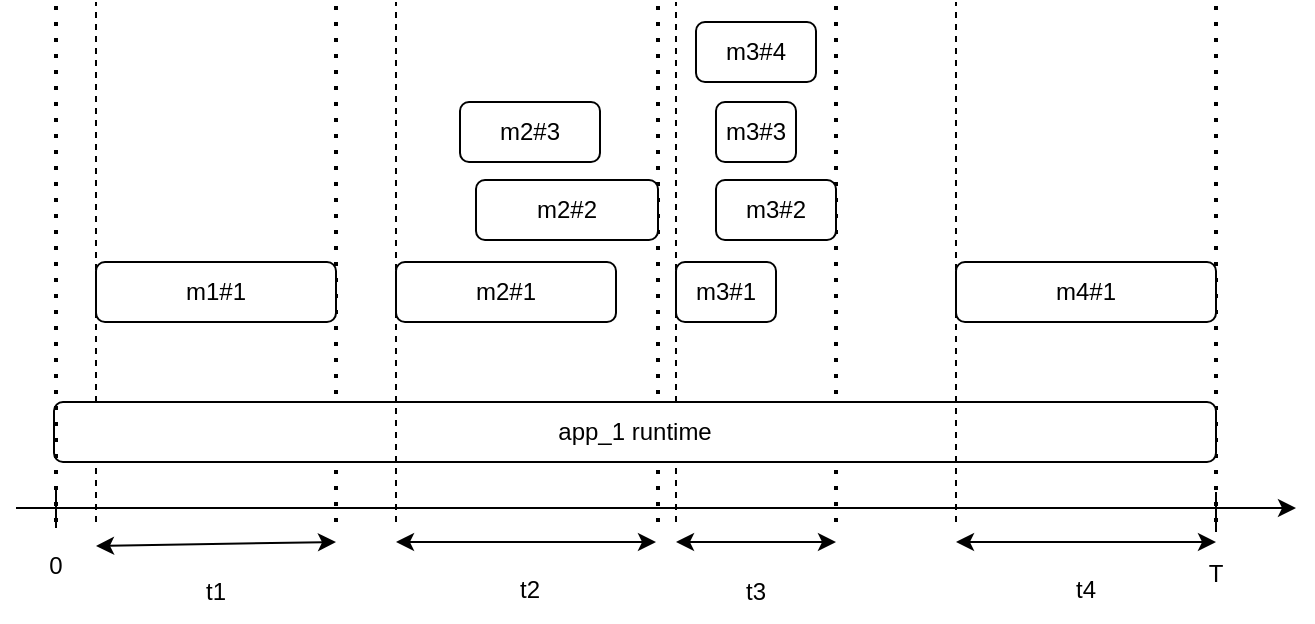 <mxfile version="13.6.4" type="device"><diagram id="Zk5toosaqV7P9CoHXjSG" name="Page-1"><mxGraphModel dx="1350" dy="738" grid="1" gridSize="10" guides="1" tooltips="1" connect="1" arrows="1" fold="1" page="1" pageScale="1" pageWidth="850" pageHeight="1100" math="0" shadow="0"><root><mxCell id="0"/><mxCell id="1" parent="0"/><mxCell id="Kt7fK4WhhJT9t5DP0Dyu-27" value="" style="endArrow=none;dashed=1;html=1;" edge="1" parent="1"><mxGeometry width="50" height="50" relative="1" as="geometry"><mxPoint x="370" y="420" as="sourcePoint"/><mxPoint x="370" y="160" as="targetPoint"/></mxGeometry></mxCell><mxCell id="Kt7fK4WhhJT9t5DP0Dyu-25" value="" style="endArrow=none;dashed=1;html=1;" edge="1" parent="1"><mxGeometry width="50" height="50" relative="1" as="geometry"><mxPoint x="80" y="420" as="sourcePoint"/><mxPoint x="80" y="160" as="targetPoint"/></mxGeometry></mxCell><mxCell id="Kt7fK4WhhJT9t5DP0Dyu-23" value="" style="endArrow=none;dashed=1;html=1;dashPattern=1 3;strokeWidth=2;" edge="1" parent="1"><mxGeometry width="50" height="50" relative="1" as="geometry"><mxPoint x="640" y="420" as="sourcePoint"/><mxPoint x="640" y="160" as="targetPoint"/></mxGeometry></mxCell><mxCell id="Kt7fK4WhhJT9t5DP0Dyu-20" value="" style="endArrow=none;dashed=1;html=1;dashPattern=1 3;strokeWidth=2;" edge="1" parent="1"><mxGeometry width="50" height="50" relative="1" as="geometry"><mxPoint x="450" y="420" as="sourcePoint"/><mxPoint x="450" y="160" as="targetPoint"/></mxGeometry></mxCell><mxCell id="Kt7fK4WhhJT9t5DP0Dyu-10" value="" style="endArrow=none;dashed=1;html=1;dashPattern=1 3;strokeWidth=2;" edge="1" parent="1"><mxGeometry width="50" height="50" relative="1" as="geometry"><mxPoint x="200" y="420" as="sourcePoint"/><mxPoint x="200" y="160" as="targetPoint"/></mxGeometry></mxCell><mxCell id="Kt7fK4WhhJT9t5DP0Dyu-15" value="" style="endArrow=none;dashed=1;html=1;dashPattern=1 3;strokeWidth=2;" edge="1" parent="1"><mxGeometry width="50" height="50" relative="1" as="geometry"><mxPoint x="361" y="420" as="sourcePoint"/><mxPoint x="361" y="160" as="targetPoint"/></mxGeometry></mxCell><mxCell id="Kt7fK4WhhJT9t5DP0Dyu-3" value="" style="endArrow=classic;html=1;" edge="1" parent="1"><mxGeometry width="50" height="50" relative="1" as="geometry"><mxPoint x="40" y="413" as="sourcePoint"/><mxPoint x="680" y="413" as="targetPoint"/></mxGeometry></mxCell><mxCell id="Kt7fK4WhhJT9t5DP0Dyu-5" value="" style="endArrow=none;html=1;" edge="1" parent="1"><mxGeometry width="50" height="50" relative="1" as="geometry"><mxPoint x="60" y="423" as="sourcePoint"/><mxPoint x="60" y="403" as="targetPoint"/></mxGeometry></mxCell><mxCell id="Kt7fK4WhhJT9t5DP0Dyu-6" value="m2#1" style="rounded=1;whiteSpace=wrap;html=1;" vertex="1" parent="1"><mxGeometry x="230" y="290" width="110" height="30" as="geometry"/></mxCell><mxCell id="Kt7fK4WhhJT9t5DP0Dyu-7" value="m2#2" style="rounded=1;whiteSpace=wrap;html=1;" vertex="1" parent="1"><mxGeometry x="270" y="249" width="91" height="30" as="geometry"/></mxCell><mxCell id="Kt7fK4WhhJT9t5DP0Dyu-8" value="m2#3" style="rounded=1;whiteSpace=wrap;html=1;" vertex="1" parent="1"><mxGeometry x="262" y="210" width="70" height="30" as="geometry"/></mxCell><mxCell id="Kt7fK4WhhJT9t5DP0Dyu-9" value="m1#1" style="rounded=1;whiteSpace=wrap;html=1;" vertex="1" parent="1"><mxGeometry x="80" y="290" width="120" height="30" as="geometry"/></mxCell><mxCell id="Kt7fK4WhhJT9t5DP0Dyu-1" value="&lt;div&gt;app_1 runtime&lt;br&gt;&lt;/div&gt;" style="rounded=1;whiteSpace=wrap;html=1;" vertex="1" parent="1"><mxGeometry x="59" y="360" width="581" height="30" as="geometry"/></mxCell><mxCell id="Kt7fK4WhhJT9t5DP0Dyu-11" value="" style="endArrow=none;dashed=1;html=1;dashPattern=1 3;strokeWidth=2;" edge="1" parent="1"><mxGeometry width="50" height="50" relative="1" as="geometry"><mxPoint x="60" y="420" as="sourcePoint"/><mxPoint x="60" y="160" as="targetPoint"/></mxGeometry></mxCell><mxCell id="Kt7fK4WhhJT9t5DP0Dyu-12" value="0" style="text;html=1;strokeColor=none;fillColor=none;align=center;verticalAlign=middle;whiteSpace=wrap;rounded=0;" vertex="1" parent="1"><mxGeometry x="40" y="432" width="40" height="20" as="geometry"/></mxCell><mxCell id="Kt7fK4WhhJT9t5DP0Dyu-13" value="T" style="text;html=1;strokeColor=none;fillColor=none;align=center;verticalAlign=middle;whiteSpace=wrap;rounded=0;" vertex="1" parent="1"><mxGeometry x="620" y="436" width="40" height="20" as="geometry"/></mxCell><mxCell id="Kt7fK4WhhJT9t5DP0Dyu-14" value="" style="endArrow=none;html=1;" edge="1" parent="1"><mxGeometry width="50" height="50" relative="1" as="geometry"><mxPoint x="640" y="425" as="sourcePoint"/><mxPoint x="640" y="405" as="targetPoint"/></mxGeometry></mxCell><mxCell id="Kt7fK4WhhJT9t5DP0Dyu-16" value="m3#1" style="rounded=1;whiteSpace=wrap;html=1;" vertex="1" parent="1"><mxGeometry x="370" y="290" width="50" height="30" as="geometry"/></mxCell><mxCell id="Kt7fK4WhhJT9t5DP0Dyu-17" value="m3#2" style="rounded=1;whiteSpace=wrap;html=1;" vertex="1" parent="1"><mxGeometry x="390" y="249" width="60" height="30" as="geometry"/></mxCell><mxCell id="Kt7fK4WhhJT9t5DP0Dyu-18" value="m3#3" style="rounded=1;whiteSpace=wrap;html=1;" vertex="1" parent="1"><mxGeometry x="390" y="210" width="40" height="30" as="geometry"/></mxCell><mxCell id="Kt7fK4WhhJT9t5DP0Dyu-19" value="m3#4" style="rounded=1;whiteSpace=wrap;html=1;" vertex="1" parent="1"><mxGeometry x="380" y="170" width="60" height="30" as="geometry"/></mxCell><mxCell id="Kt7fK4WhhJT9t5DP0Dyu-21" value="m4#1" style="rounded=1;whiteSpace=wrap;html=1;" vertex="1" parent="1"><mxGeometry x="510" y="290" width="130" height="30" as="geometry"/></mxCell><mxCell id="Kt7fK4WhhJT9t5DP0Dyu-26" value="" style="endArrow=none;dashed=1;html=1;" edge="1" parent="1"><mxGeometry width="50" height="50" relative="1" as="geometry"><mxPoint x="230" y="420" as="sourcePoint"/><mxPoint x="230" y="160" as="targetPoint"/></mxGeometry></mxCell><mxCell id="Kt7fK4WhhJT9t5DP0Dyu-28" value="" style="endArrow=none;dashed=1;html=1;" edge="1" parent="1"><mxGeometry width="50" height="50" relative="1" as="geometry"><mxPoint x="510" y="420" as="sourcePoint"/><mxPoint x="510" y="160" as="targetPoint"/></mxGeometry></mxCell><mxCell id="Kt7fK4WhhJT9t5DP0Dyu-29" value="" style="endArrow=classic;startArrow=classic;html=1;exitX=1;exitY=0;exitDx=0;exitDy=0;" edge="1" parent="1" source="Kt7fK4WhhJT9t5DP0Dyu-12"><mxGeometry width="50" height="50" relative="1" as="geometry"><mxPoint x="400" y="420" as="sourcePoint"/><mxPoint x="200" y="430" as="targetPoint"/></mxGeometry></mxCell><mxCell id="Kt7fK4WhhJT9t5DP0Dyu-30" value="" style="endArrow=classic;startArrow=classic;html=1;exitX=1;exitY=0;exitDx=0;exitDy=0;" edge="1" parent="1"><mxGeometry width="50" height="50" relative="1" as="geometry"><mxPoint x="230" y="430" as="sourcePoint"/><mxPoint x="360" y="430" as="targetPoint"/></mxGeometry></mxCell><mxCell id="Kt7fK4WhhJT9t5DP0Dyu-32" value="" style="endArrow=classic;startArrow=classic;html=1;exitX=1;exitY=0;exitDx=0;exitDy=0;" edge="1" parent="1"><mxGeometry width="50" height="50" relative="1" as="geometry"><mxPoint x="370" y="430" as="sourcePoint"/><mxPoint x="450" y="430" as="targetPoint"/></mxGeometry></mxCell><mxCell id="Kt7fK4WhhJT9t5DP0Dyu-33" value="" style="endArrow=classic;startArrow=classic;html=1;exitX=1;exitY=0;exitDx=0;exitDy=0;" edge="1" parent="1"><mxGeometry width="50" height="50" relative="1" as="geometry"><mxPoint x="510" y="430" as="sourcePoint"/><mxPoint x="640" y="430" as="targetPoint"/></mxGeometry></mxCell><mxCell id="Kt7fK4WhhJT9t5DP0Dyu-34" value="t1" style="text;html=1;strokeColor=none;fillColor=none;align=center;verticalAlign=middle;whiteSpace=wrap;rounded=0;" vertex="1" parent="1"><mxGeometry x="120" y="440" width="40" height="30" as="geometry"/></mxCell><mxCell id="Kt7fK4WhhJT9t5DP0Dyu-35" value="t2" style="text;html=1;strokeColor=none;fillColor=none;align=center;verticalAlign=middle;whiteSpace=wrap;rounded=0;" vertex="1" parent="1"><mxGeometry x="277" y="439" width="40" height="30" as="geometry"/></mxCell><mxCell id="Kt7fK4WhhJT9t5DP0Dyu-36" value="t3" style="text;html=1;strokeColor=none;fillColor=none;align=center;verticalAlign=middle;whiteSpace=wrap;rounded=0;" vertex="1" parent="1"><mxGeometry x="390" y="440" width="40" height="30" as="geometry"/></mxCell><mxCell id="Kt7fK4WhhJT9t5DP0Dyu-37" value="t4" style="text;html=1;strokeColor=none;fillColor=none;align=center;verticalAlign=middle;whiteSpace=wrap;rounded=0;" vertex="1" parent="1"><mxGeometry x="555" y="439" width="40" height="30" as="geometry"/></mxCell></root></mxGraphModel></diagram></mxfile>